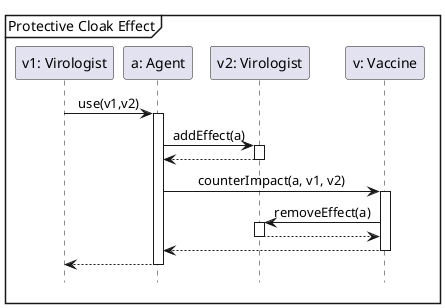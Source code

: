 @startuml
'https://plantuml.com/sequence-diagram
hide footbox
skinparam sequenceMessageAlign center
mainframe Protective Cloak Effect

participant "v1: Virologist" as v1
participant "a: Agent" as a
participant "v2: Virologist" as v2
participant "v: Vaccine" as v

v1 -> a ++: use(v1,v2)
    a -> v2 ++: addEffect(a)
    return
    a-> v ++: counterImpact(a, v1, v2)
        v -> v2++: removeEffect(a)
        return
    return
return
@enduml